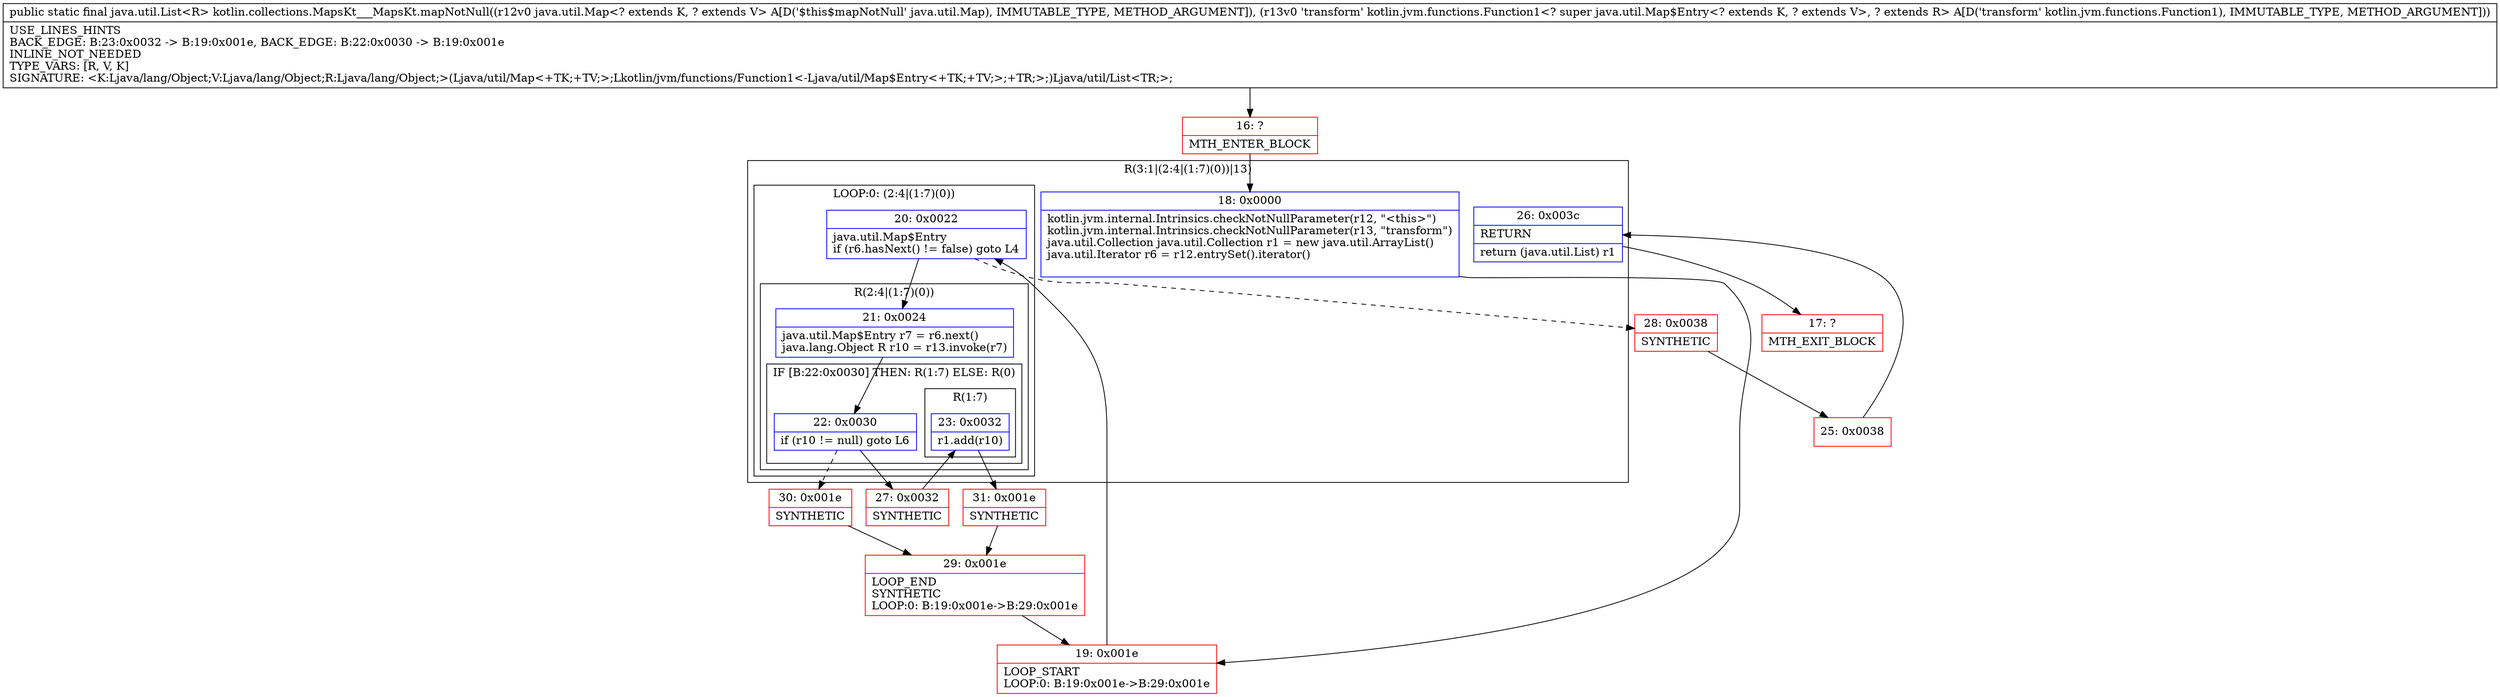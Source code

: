 digraph "CFG forkotlin.collections.MapsKt___MapsKt.mapNotNull(Ljava\/util\/Map;Lkotlin\/jvm\/functions\/Function1;)Ljava\/util\/List;" {
subgraph cluster_Region_949358331 {
label = "R(3:1|(2:4|(1:7)(0))|13)";
node [shape=record,color=blue];
Node_18 [shape=record,label="{18\:\ 0x0000|kotlin.jvm.internal.Intrinsics.checkNotNullParameter(r12, \"\<this\>\")\lkotlin.jvm.internal.Intrinsics.checkNotNullParameter(r13, \"transform\")\ljava.util.Collection java.util.Collection r1 = new java.util.ArrayList()\ljava.util.Iterator r6 = r12.entrySet().iterator()\l\l}"];
subgraph cluster_LoopRegion_941580182 {
label = "LOOP:0: (2:4|(1:7)(0))";
node [shape=record,color=blue];
Node_20 [shape=record,label="{20\:\ 0x0022|java.util.Map$Entry \lif (r6.hasNext() != false) goto L4\l}"];
subgraph cluster_Region_449878048 {
label = "R(2:4|(1:7)(0))";
node [shape=record,color=blue];
Node_21 [shape=record,label="{21\:\ 0x0024|java.util.Map$Entry r7 = r6.next()\ljava.lang.Object R r10 = r13.invoke(r7)\l}"];
subgraph cluster_IfRegion_1751712749 {
label = "IF [B:22:0x0030] THEN: R(1:7) ELSE: R(0)";
node [shape=record,color=blue];
Node_22 [shape=record,label="{22\:\ 0x0030|if (r10 != null) goto L6\l}"];
subgraph cluster_Region_973201192 {
label = "R(1:7)";
node [shape=record,color=blue];
Node_23 [shape=record,label="{23\:\ 0x0032|r1.add(r10)\l}"];
}
subgraph cluster_Region_601487456 {
label = "R(0)";
node [shape=record,color=blue];
}
}
}
}
Node_26 [shape=record,label="{26\:\ 0x003c|RETURN\l|return (java.util.List) r1\l}"];
}
Node_16 [shape=record,color=red,label="{16\:\ ?|MTH_ENTER_BLOCK\l}"];
Node_19 [shape=record,color=red,label="{19\:\ 0x001e|LOOP_START\lLOOP:0: B:19:0x001e\-\>B:29:0x001e\l}"];
Node_27 [shape=record,color=red,label="{27\:\ 0x0032|SYNTHETIC\l}"];
Node_31 [shape=record,color=red,label="{31\:\ 0x001e|SYNTHETIC\l}"];
Node_29 [shape=record,color=red,label="{29\:\ 0x001e|LOOP_END\lSYNTHETIC\lLOOP:0: B:19:0x001e\-\>B:29:0x001e\l}"];
Node_30 [shape=record,color=red,label="{30\:\ 0x001e|SYNTHETIC\l}"];
Node_28 [shape=record,color=red,label="{28\:\ 0x0038|SYNTHETIC\l}"];
Node_25 [shape=record,color=red,label="{25\:\ 0x0038}"];
Node_17 [shape=record,color=red,label="{17\:\ ?|MTH_EXIT_BLOCK\l}"];
MethodNode[shape=record,label="{public static final java.util.List\<R\> kotlin.collections.MapsKt___MapsKt.mapNotNull((r12v0 java.util.Map\<? extends K, ? extends V\> A[D('$this$mapNotNull' java.util.Map), IMMUTABLE_TYPE, METHOD_ARGUMENT]), (r13v0 'transform' kotlin.jvm.functions.Function1\<? super java.util.Map$Entry\<? extends K, ? extends V\>, ? extends R\> A[D('transform' kotlin.jvm.functions.Function1), IMMUTABLE_TYPE, METHOD_ARGUMENT]))  | USE_LINES_HINTS\lBACK_EDGE: B:23:0x0032 \-\> B:19:0x001e, BACK_EDGE: B:22:0x0030 \-\> B:19:0x001e\lINLINE_NOT_NEEDED\lTYPE_VARS: [R, V, K]\lSIGNATURE: \<K:Ljava\/lang\/Object;V:Ljava\/lang\/Object;R:Ljava\/lang\/Object;\>(Ljava\/util\/Map\<+TK;+TV;\>;Lkotlin\/jvm\/functions\/Function1\<\-Ljava\/util\/Map$Entry\<+TK;+TV;\>;+TR;\>;)Ljava\/util\/List\<TR;\>;\l}"];
MethodNode -> Node_16;Node_18 -> Node_19;
Node_20 -> Node_21;
Node_20 -> Node_28[style=dashed];
Node_21 -> Node_22;
Node_22 -> Node_27;
Node_22 -> Node_30[style=dashed];
Node_23 -> Node_31;
Node_26 -> Node_17;
Node_16 -> Node_18;
Node_19 -> Node_20;
Node_27 -> Node_23;
Node_31 -> Node_29;
Node_29 -> Node_19;
Node_30 -> Node_29;
Node_28 -> Node_25;
Node_25 -> Node_26;
}

